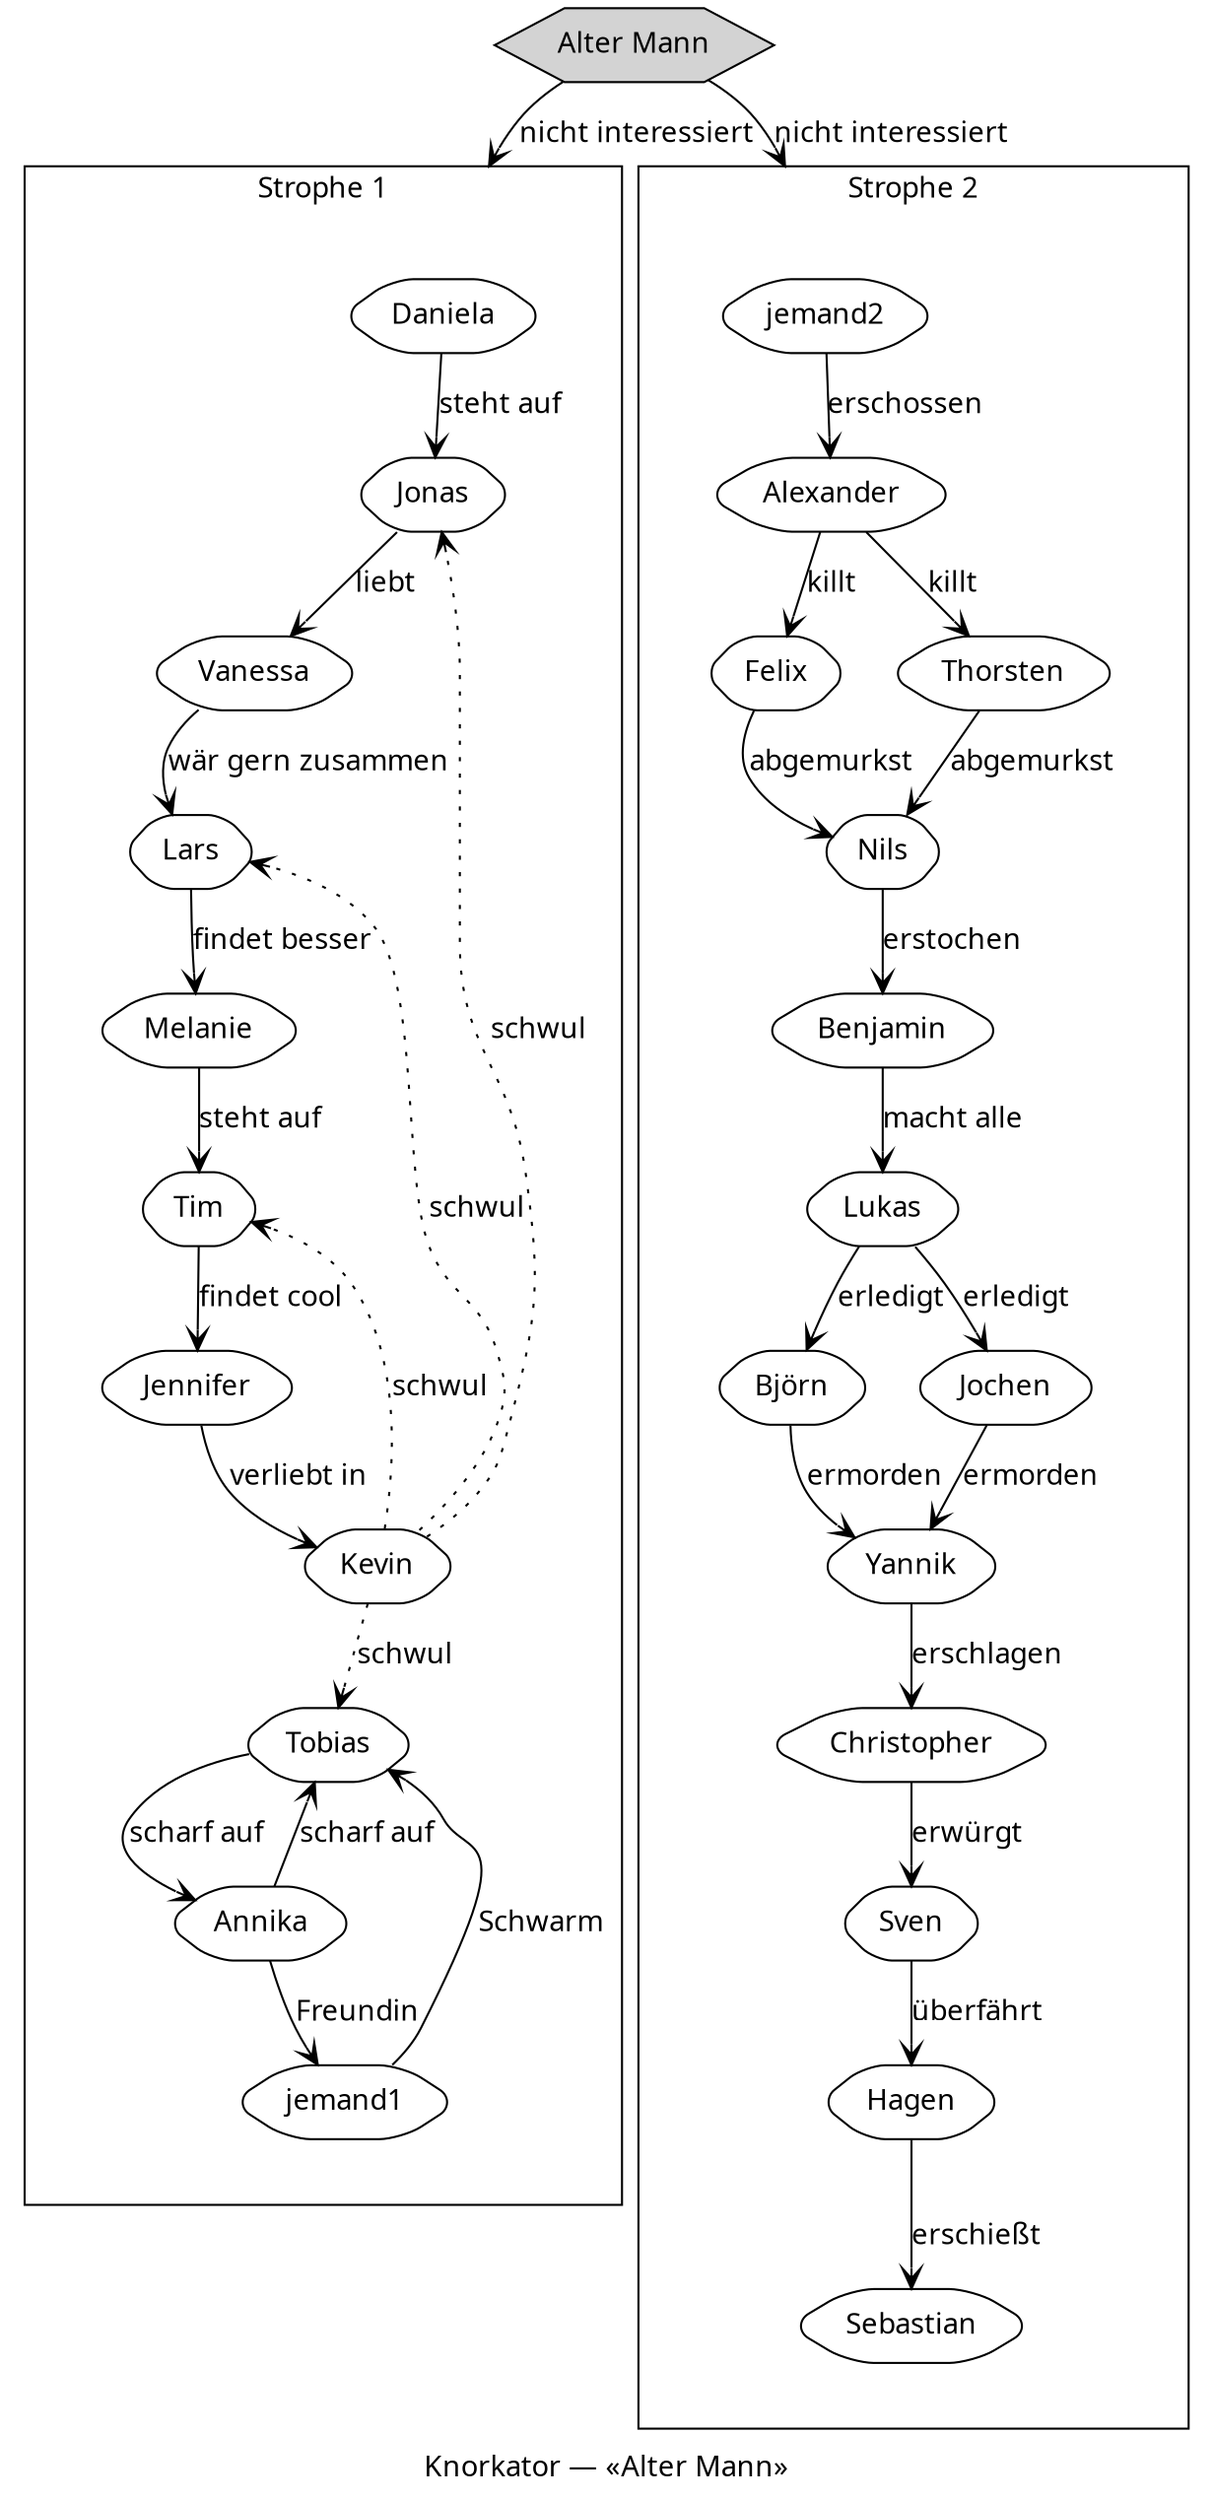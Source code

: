 // Knorkator — «Alter Mann»
digraph G {
  compound=true;
  label="Knorkator — «Alter Mann»";
  fontname="FiraSans,sans-serif";
  node [fontname="FiraSans,sans-serif" shape=hexagon style=rounded];
  edge [fontname="FiraSans,sans-serif" arrowhead=vee];
  "Alter Mann" [fillcolor=lightgrey style=filled];
  "Alter Mann" -> Daniela [label="nicht interessiert" lhead=cluster_s1];
  "Alter Mann" -> jemand2 [label="nicht interessiert" lhead=cluster_s2];
  subgraph cluster_s1 {
    margin=32;
    color=black;
    label="Strophe 1";
    Daniela               -> Jonas                   [label="steht auf"];
    Jonas                 -> Vanessa                 [label="liebt"];
    Vanessa               -> Lars                    [label="wär gern zusammen"];
    Lars                  -> Melanie                 [label="findet besser"];
    Melanie               -> Tim                     [label="steht auf"];
    Tim                   -> Jennifer                [label="findet cool"];
    Jennifer              -> Kevin                   [label="verliebt in"];
    Kevin                 -> {Jonas Lars Tim Tobias} [label="schwul" style="dotted"];
    Tobias                -> Annika                  [label="scharf auf"];
    Annika                -> Tobias                  [label="scharf auf"];
    Annika                -> jemand1                 [label="Freundin"];
    jemand1               -> Tobias                  [label="Schwarm"];
  }
  subgraph cluster_s2 {
    margin=32;
    color=black;
    label="Strophe 2";
    Hagen            -> Sebastian        [label="erschießt"];
    Sven             -> Hagen            [label="überfährt"];
    Christopher      -> Sven             [label="erwürgt"];
    Yannik           -> Christopher      [label="erschlagen"];
    {Björn Jochen}   -> Yannik           [label="ermorden"];
    Lukas            -> {Björn Jochen}   [label="erledigt"];
    Benjamin         -> Lukas            [label="macht alle"];
    Nils             -> Benjamin         [label="erstochen"];
    {Felix Thorsten} -> Nils             [label="abgemurkst"];
    Alexander        -> {Thorsten Felix} [label="killt"];
    jemand2          -> Alexander        [label="erschossen"];
  }
}